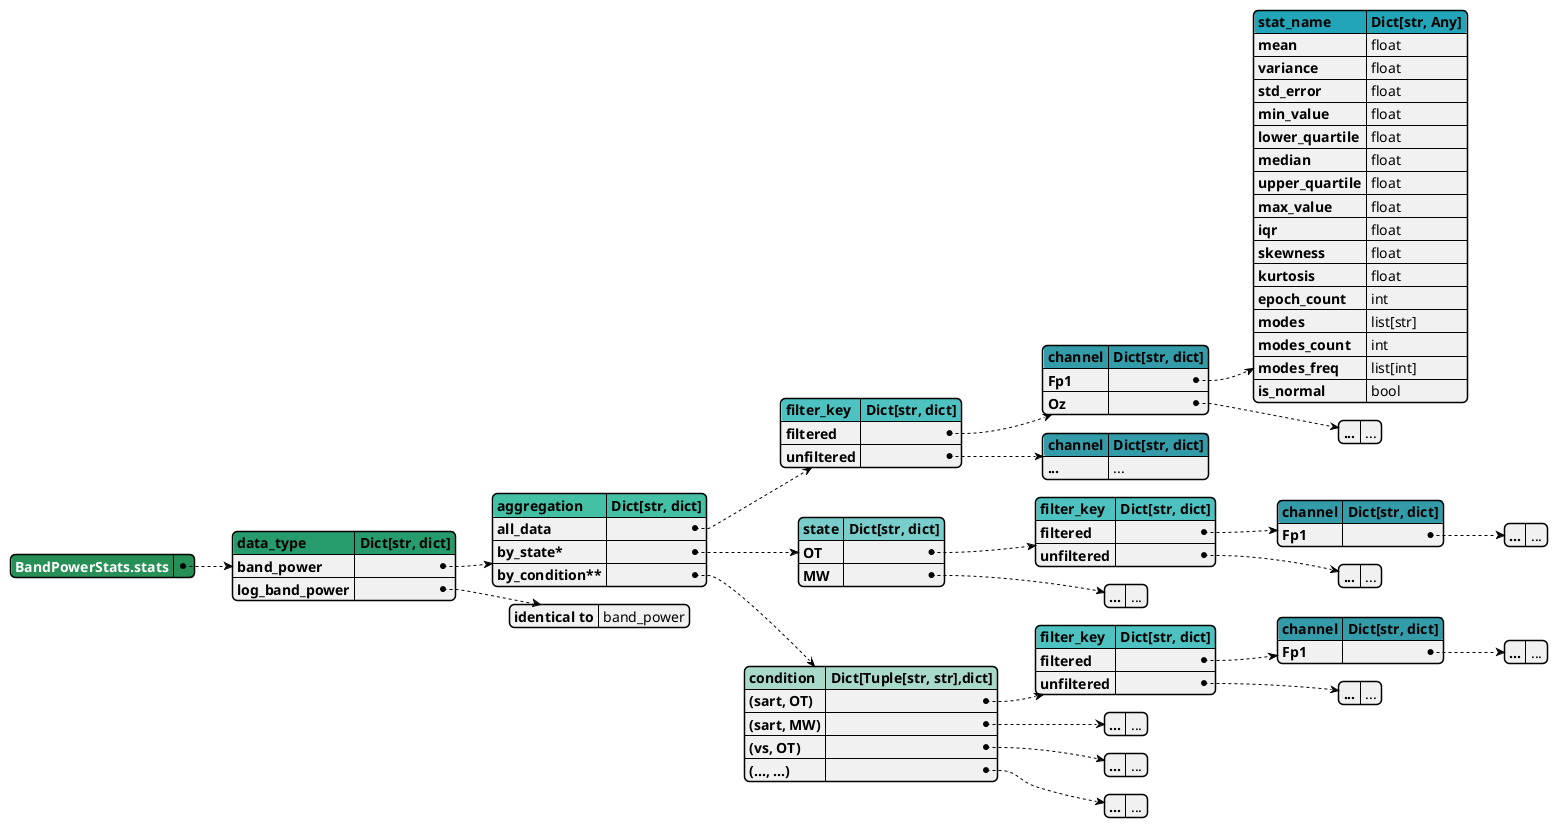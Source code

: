 @startjson
<style>
  .dict {
    BackGroundColor #269056
    FontColor White
    FontStyle bold
  }
  .top_level {
    BackGroundColor #269c6d

    FontColor Black
    FontStyle bold
  }
  .aggregation {
    BackGroundColor #44c0a5
    FontColor Black
    FontStyle bold
  }
  .state {
    BackGroundColor #79cdca
    FontColor Black
    FontStyle bold
  }
  .condition {
    BackGroundColor  #a8d9cb
    FontColor Black
    FontStyle bold
  }
  .filter {
    BackGroundColor #4ec1c1
    FontColor Black
    FontStyle bold
  }
  .channel {
    BackGroundColor #349ba9
    FontColor Black
    FontStyle bold
  }
  .stat {
    BackGroundColor #22a5b9
    FontColor Black
    FontStyle bold
  }
</style>

#highlight "BandPowerStats.stats" <<dict>>
#highlight "BandPowerStats.stats" / "data_type" <<top_level>>
#highlight "BandPowerStats.stats" / "band_power" / "aggregation" <<aggregation>>
#highlight "BandPowerStats.stats" / "band_power" / "all_data" / "filter_key" <<filter>>
#highlight "BandPowerStats.stats" / "band_power" / "all_data" / "filtered" / "channel" <<channel>>
#highlight "BandPowerStats.stats" / "band_power" / "all_data" / "unfiltered" / "channel" <<channel>>
#highlight "BandPowerStats.stats" / "band_power" / "all_data" / "filtered" / "Fp1" / "stat_name" <<stat>>
#highlight "BandPowerStats.stats" / "band_power" / "by_state*" / "state" <<state>>
#highlight "BandPowerStats.stats" / "band_power" / "by_state*" / "OT" / "filter_key" <<filter>>
#highlight "BandPowerStats.stats" / "band_power" / "by_state*" / "OT" / "filtered" / "channel" <<channel>>
#highlight "BandPowerStats.stats" / "band_power" / "by_condition**" / "condition" <<condition>>
#highlight "BandPowerStats.stats" / "band_power" / "by_condition**" / "(sart, OT)" / "filter_key" <<filter>>
#highlight "BandPowerStats.stats" / "band_power" / "by_condition**" / "(sart, OT)" / "filtered" / "channel" <<channel>>
#highlight "BandPowerStats.stats



{
  "BandPowerStats.stats": {
    "data_type": "Dict[str, dict]",

    "band_power": {
      "aggregation": "Dict[str, dict]",

      "all_data": {
        "filter_key": "Dict[str, dict]",

        "filtered": {
          "channel": "Dict[str, dict]",

          "Fp1": {
            "stat_name": "Dict[str, Any]",

            "mean": "float",
            "variance": "float",
            "std_error": "float",
            "min_value": "float",
            "lower_quartile": "float",
            "median": "float",
            "upper_quartile": "float",
            "max_value": "float",
            "iqr": "float",
            "skewness": "float",
            "kurtosis": "float",
            "epoch_count": "int",
            "modes": "list[str]",
            "modes_count": "int",
            "modes_freq": "list[int]",
            "is_normal": "bool"
          },
          "Oz": {
            "...": "..."
          }
        },
        "unfiltered": {
          "channel": "Dict[str, dict]",
          "...": "..."
        }
      },

      "by_state*": {
        "state": "Dict[str, dict]",

        "OT": {
          "filter_key": "Dict[str, dict]",

          "filtered": {
            "channel": "Dict[str, dict]",
            "Fp1": { "...": "..." }
          },
            "unfiltered": {
                "...": "..."
            }
        },

        "MW": {
          "...": "..."
        }
      },

      "by_condition**": {
        "condition": "Dict[Tuple[str, str],dict]",

        "(sart, OT)": {
          "filter_key": "Dict[str, dict]",
          "filtered": {
            "channel": "Dict[str, dict]",
            "Fp1": { "...": "..." }
          },
          "unfiltered": {
            "...": "..."
          }
        },

        "(sart, MW)": {
          "...": "..."
        },

        "(vs, OT)": {
          "...": "..."
        },

        "(..., ...)": {
          "...": "..."
        }
      }
    },

    "log_band_power": {
      "identical to": "band_power"
    }
  }
}
@endjson
